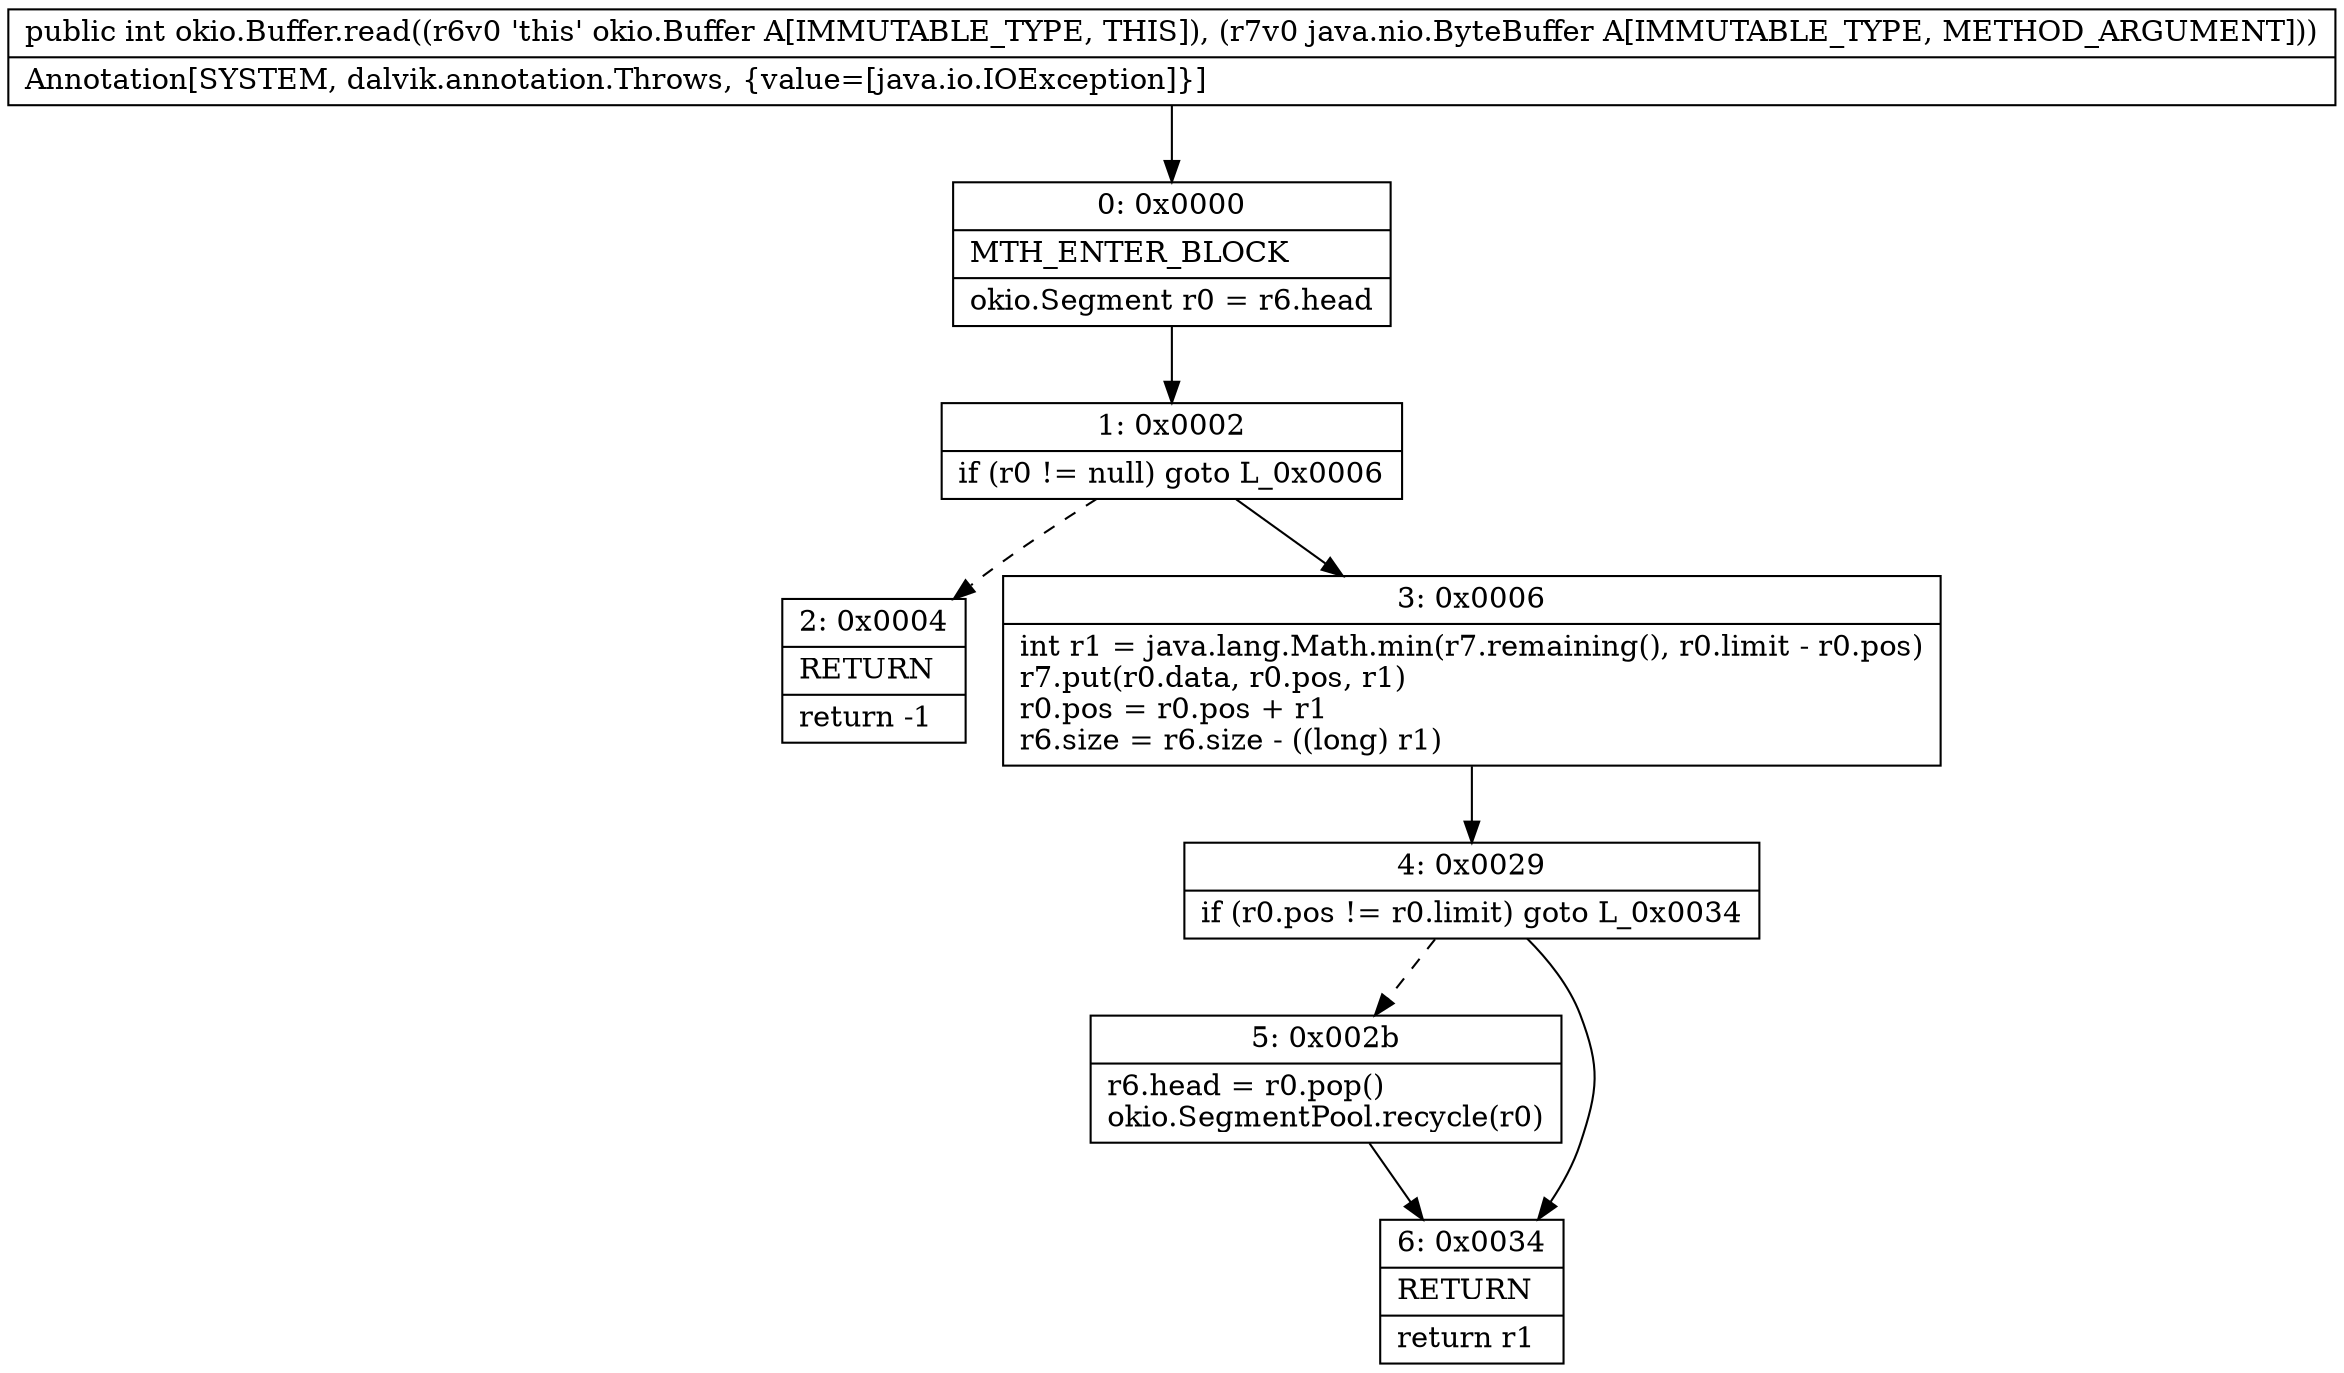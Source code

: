 digraph "CFG forokio.Buffer.read(Ljava\/nio\/ByteBuffer;)I" {
Node_0 [shape=record,label="{0\:\ 0x0000|MTH_ENTER_BLOCK\l|okio.Segment r0 = r6.head\l}"];
Node_1 [shape=record,label="{1\:\ 0x0002|if (r0 != null) goto L_0x0006\l}"];
Node_2 [shape=record,label="{2\:\ 0x0004|RETURN\l|return \-1\l}"];
Node_3 [shape=record,label="{3\:\ 0x0006|int r1 = java.lang.Math.min(r7.remaining(), r0.limit \- r0.pos)\lr7.put(r0.data, r0.pos, r1)\lr0.pos = r0.pos + r1\lr6.size = r6.size \- ((long) r1)\l}"];
Node_4 [shape=record,label="{4\:\ 0x0029|if (r0.pos != r0.limit) goto L_0x0034\l}"];
Node_5 [shape=record,label="{5\:\ 0x002b|r6.head = r0.pop()\lokio.SegmentPool.recycle(r0)\l}"];
Node_6 [shape=record,label="{6\:\ 0x0034|RETURN\l|return r1\l}"];
MethodNode[shape=record,label="{public int okio.Buffer.read((r6v0 'this' okio.Buffer A[IMMUTABLE_TYPE, THIS]), (r7v0 java.nio.ByteBuffer A[IMMUTABLE_TYPE, METHOD_ARGUMENT]))  | Annotation[SYSTEM, dalvik.annotation.Throws, \{value=[java.io.IOException]\}]\l}"];
MethodNode -> Node_0;
Node_0 -> Node_1;
Node_1 -> Node_2[style=dashed];
Node_1 -> Node_3;
Node_3 -> Node_4;
Node_4 -> Node_5[style=dashed];
Node_4 -> Node_6;
Node_5 -> Node_6;
}

